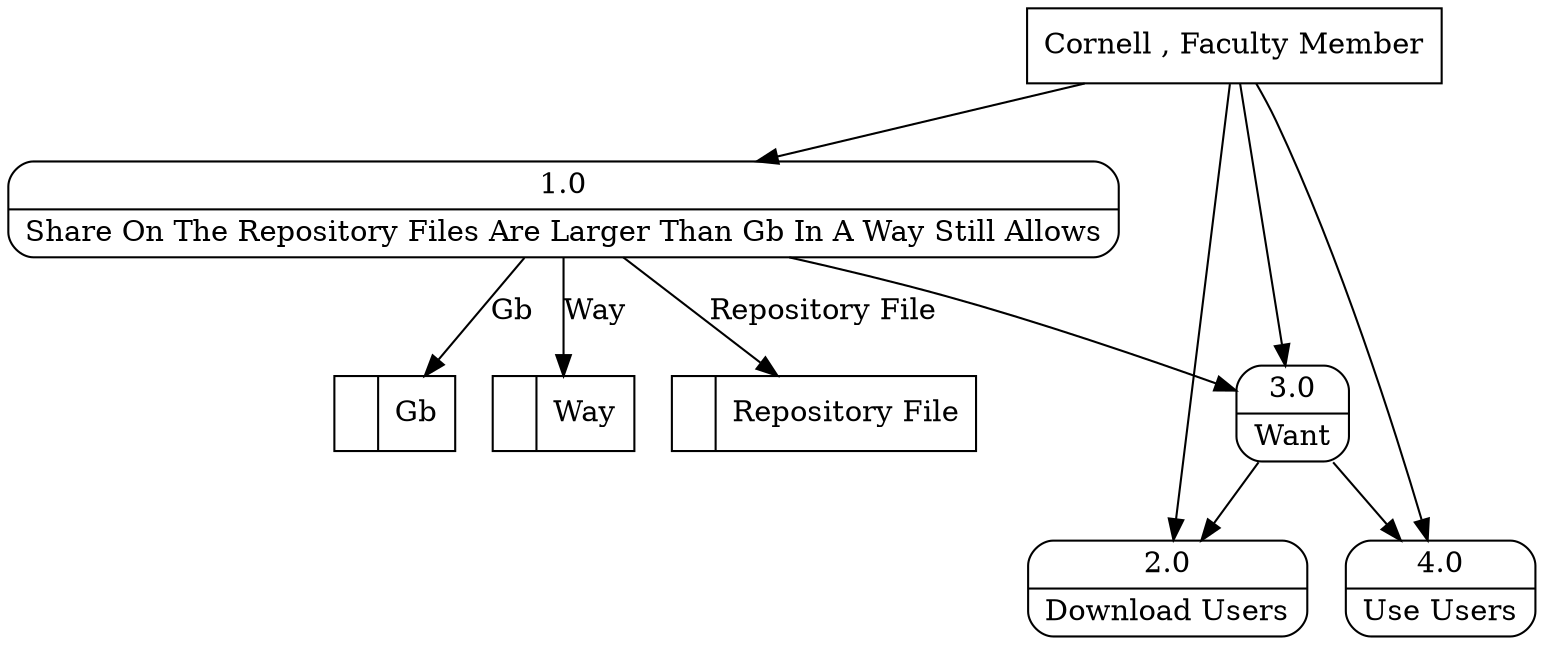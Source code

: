digraph dfd2{ 
node[shape=record]
200 [label="<f0>  |<f1> Gb " ];
201 [label="<f0>  |<f1> Way " ];
202 [label="<f0>  |<f1> Repository File " ];
203 [label="Cornell , Faculty Member" shape=box];
204 [label="{<f0> 1.0|<f1> Share On The Repository Files Are Larger Than Gb In A Way Still Allows }" shape=Mrecord];
205 [label="{<f0> 2.0|<f1> Download Users }" shape=Mrecord];
206 [label="{<f0> 3.0|<f1> Want }" shape=Mrecord];
207 [label="{<f0> 4.0|<f1> Use Users }" shape=Mrecord];
203 -> 204
203 -> 205
203 -> 206
203 -> 207
204 -> 206
204 -> 202 [label="Repository File"]
204 -> 200 [label="Gb"]
204 -> 201 [label="Way"]
206 -> 205
206 -> 207
}
